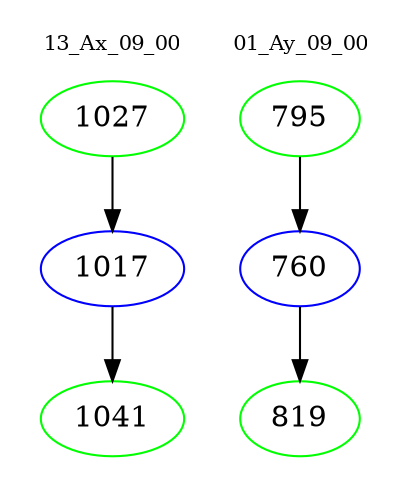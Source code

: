 digraph{
subgraph cluster_0 {
color = white
label = "13_Ax_09_00";
fontsize=10;
T0_1027 [label="1027", color="green"]
T0_1027 -> T0_1017 [color="black"]
T0_1017 [label="1017", color="blue"]
T0_1017 -> T0_1041 [color="black"]
T0_1041 [label="1041", color="green"]
}
subgraph cluster_1 {
color = white
label = "01_Ay_09_00";
fontsize=10;
T1_795 [label="795", color="green"]
T1_795 -> T1_760 [color="black"]
T1_760 [label="760", color="blue"]
T1_760 -> T1_819 [color="black"]
T1_819 [label="819", color="green"]
}
}

